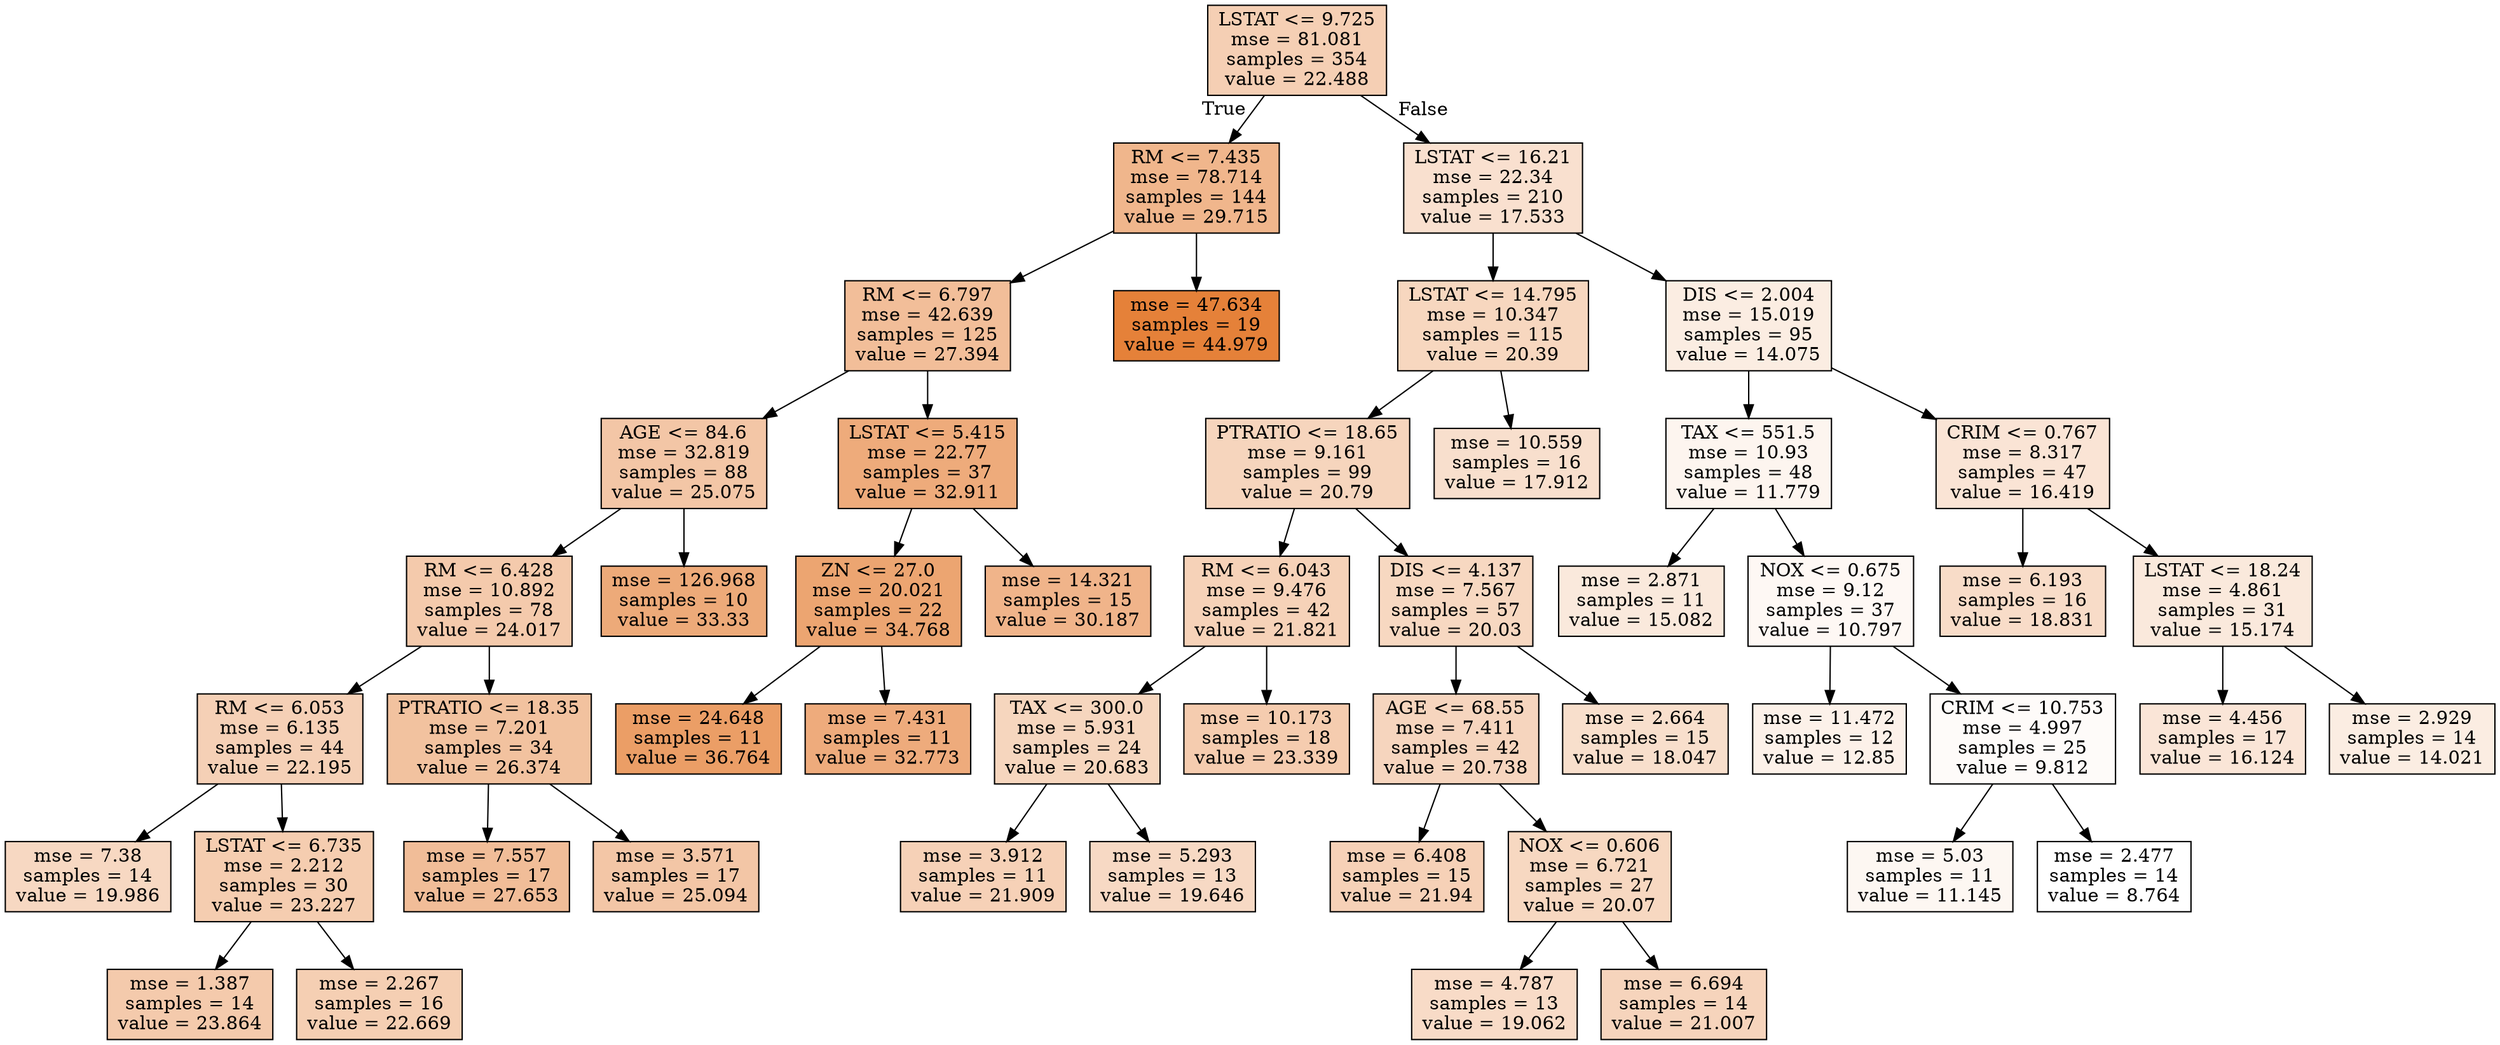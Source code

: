 digraph Tree {
node [shape=box, style="filled", color="black"] ;
0 [label="LSTAT <= 9.725\nmse = 81.081\nsamples = 354\nvalue = 22.488", fillcolor="#f5cfb4"] ;
1 [label="RM <= 7.435\nmse = 78.714\nsamples = 144\nvalue = 29.715", fillcolor="#f0b68c"] ;
0 -> 1 [labeldistance=2.5, labelangle=45, headlabel="True"] ;
2 [label="RM <= 6.797\nmse = 42.639\nsamples = 125\nvalue = 27.394", fillcolor="#f2be99"] ;
1 -> 2 ;
3 [label="AGE <= 84.6\nmse = 32.819\nsamples = 88\nvalue = 25.075", fillcolor="#f3c6a6"] ;
2 -> 3 ;
4 [label="RM <= 6.428\nmse = 10.892\nsamples = 78\nvalue = 24.017", fillcolor="#f4caac"] ;
3 -> 4 ;
5 [label="RM <= 6.053\nmse = 6.135\nsamples = 44\nvalue = 22.195", fillcolor="#f5d0b6"] ;
4 -> 5 ;
6 [label="mse = 7.38\nsamples = 14\nvalue = 19.986", fillcolor="#f7d8c2"] ;
5 -> 6 ;
7 [label="LSTAT <= 6.735\nmse = 2.212\nsamples = 30\nvalue = 23.227", fillcolor="#f5cdb0"] ;
5 -> 7 ;
8 [label="mse = 1.387\nsamples = 14\nvalue = 23.864", fillcolor="#f4caac"] ;
7 -> 8 ;
9 [label="mse = 2.267\nsamples = 16\nvalue = 22.669", fillcolor="#f5cfb3"] ;
7 -> 9 ;
10 [label="PTRATIO <= 18.35\nmse = 7.201\nsamples = 34\nvalue = 26.374", fillcolor="#f2c29f"] ;
4 -> 10 ;
11 [label="mse = 7.557\nsamples = 17\nvalue = 27.653", fillcolor="#f1bd98"] ;
10 -> 11 ;
12 [label="mse = 3.571\nsamples = 17\nvalue = 25.094", fillcolor="#f3c6a6"] ;
10 -> 12 ;
13 [label="mse = 126.968\nsamples = 10\nvalue = 33.33", fillcolor="#edaa79"] ;
3 -> 13 ;
14 [label="LSTAT <= 5.415\nmse = 22.77\nsamples = 37\nvalue = 32.911", fillcolor="#eeab7b"] ;
2 -> 14 ;
15 [label="ZN <= 27.0\nmse = 20.021\nsamples = 22\nvalue = 34.768", fillcolor="#eca571"] ;
14 -> 15 ;
16 [label="mse = 24.648\nsamples = 11\nvalue = 36.764", fillcolor="#eb9e66"] ;
15 -> 16 ;
17 [label="mse = 7.431\nsamples = 11\nvalue = 32.773", fillcolor="#eeab7c"] ;
15 -> 17 ;
18 [label="mse = 14.321\nsamples = 15\nvalue = 30.187", fillcolor="#f0b48a"] ;
14 -> 18 ;
19 [label="mse = 47.634\nsamples = 19\nvalue = 44.979", fillcolor="#e58139"] ;
1 -> 19 ;
20 [label="LSTAT <= 16.21\nmse = 22.34\nsamples = 210\nvalue = 17.533", fillcolor="#f9e0cf"] ;
0 -> 20 [labeldistance=2.5, labelangle=-45, headlabel="False"] ;
21 [label="LSTAT <= 14.795\nmse = 10.347\nsamples = 115\nvalue = 20.39", fillcolor="#f7d7bf"] ;
20 -> 21 ;
22 [label="PTRATIO <= 18.65\nmse = 9.161\nsamples = 99\nvalue = 20.79", fillcolor="#f6d5bd"] ;
21 -> 22 ;
23 [label="RM <= 6.043\nmse = 9.476\nsamples = 42\nvalue = 21.821", fillcolor="#f6d2b8"] ;
22 -> 23 ;
24 [label="TAX <= 300.0\nmse = 5.931\nsamples = 24\nvalue = 20.683", fillcolor="#f6d6be"] ;
23 -> 24 ;
25 [label="mse = 3.912\nsamples = 11\nvalue = 21.909", fillcolor="#f6d1b7"] ;
24 -> 25 ;
26 [label="mse = 5.293\nsamples = 13\nvalue = 19.646", fillcolor="#f7d9c4"] ;
24 -> 26 ;
27 [label="mse = 10.173\nsamples = 18\nvalue = 23.339", fillcolor="#f5ccaf"] ;
23 -> 27 ;
28 [label="DIS <= 4.137\nmse = 7.567\nsamples = 57\nvalue = 20.03", fillcolor="#f7d8c1"] ;
22 -> 28 ;
29 [label="AGE <= 68.55\nmse = 7.411\nsamples = 42\nvalue = 20.738", fillcolor="#f6d5be"] ;
28 -> 29 ;
30 [label="mse = 6.408\nsamples = 15\nvalue = 21.94", fillcolor="#f6d1b7"] ;
29 -> 30 ;
31 [label="NOX <= 0.606\nmse = 6.721\nsamples = 27\nvalue = 20.07", fillcolor="#f7d8c1"] ;
29 -> 31 ;
32 [label="mse = 4.787\nsamples = 13\nvalue = 19.062", fillcolor="#f8dbc7"] ;
31 -> 32 ;
33 [label="mse = 6.694\nsamples = 14\nvalue = 21.007", fillcolor="#f6d4bc"] ;
31 -> 33 ;
34 [label="mse = 2.664\nsamples = 15\nvalue = 18.047", fillcolor="#f8dfcc"] ;
28 -> 34 ;
35 [label="mse = 10.559\nsamples = 16\nvalue = 17.912", fillcolor="#f8dfcd"] ;
21 -> 35 ;
36 [label="DIS <= 2.004\nmse = 15.019\nsamples = 95\nvalue = 14.075", fillcolor="#fbede2"] ;
20 -> 36 ;
37 [label="TAX <= 551.5\nmse = 10.93\nsamples = 48\nvalue = 11.779", fillcolor="#fdf5ef"] ;
36 -> 37 ;
38 [label="mse = 2.871\nsamples = 11\nvalue = 15.082", fillcolor="#fae9dc"] ;
37 -> 38 ;
39 [label="NOX <= 0.675\nmse = 9.12\nsamples = 37\nvalue = 10.797", fillcolor="#fef8f4"] ;
37 -> 39 ;
40 [label="mse = 11.472\nsamples = 12\nvalue = 12.85", fillcolor="#fcf1e9"] ;
39 -> 40 ;
41 [label="CRIM <= 10.753\nmse = 4.997\nsamples = 25\nvalue = 9.812", fillcolor="#fefbf9"] ;
39 -> 41 ;
42 [label="mse = 5.03\nsamples = 11\nvalue = 11.145", fillcolor="#fdf7f2"] ;
41 -> 42 ;
43 [label="mse = 2.477\nsamples = 14\nvalue = 8.764", fillcolor="#ffffff"] ;
41 -> 43 ;
44 [label="CRIM <= 0.767\nmse = 8.317\nsamples = 47\nvalue = 16.419", fillcolor="#fae4d5"] ;
36 -> 44 ;
45 [label="mse = 6.193\nsamples = 16\nvalue = 18.831", fillcolor="#f8dcc8"] ;
44 -> 45 ;
46 [label="LSTAT <= 18.24\nmse = 4.861\nsamples = 31\nvalue = 15.174", fillcolor="#fae9dc"] ;
44 -> 46 ;
47 [label="mse = 4.456\nsamples = 17\nvalue = 16.124", fillcolor="#fae5d7"] ;
46 -> 47 ;
48 [label="mse = 2.929\nsamples = 14\nvalue = 14.021", fillcolor="#fbede2"] ;
46 -> 48 ;
}